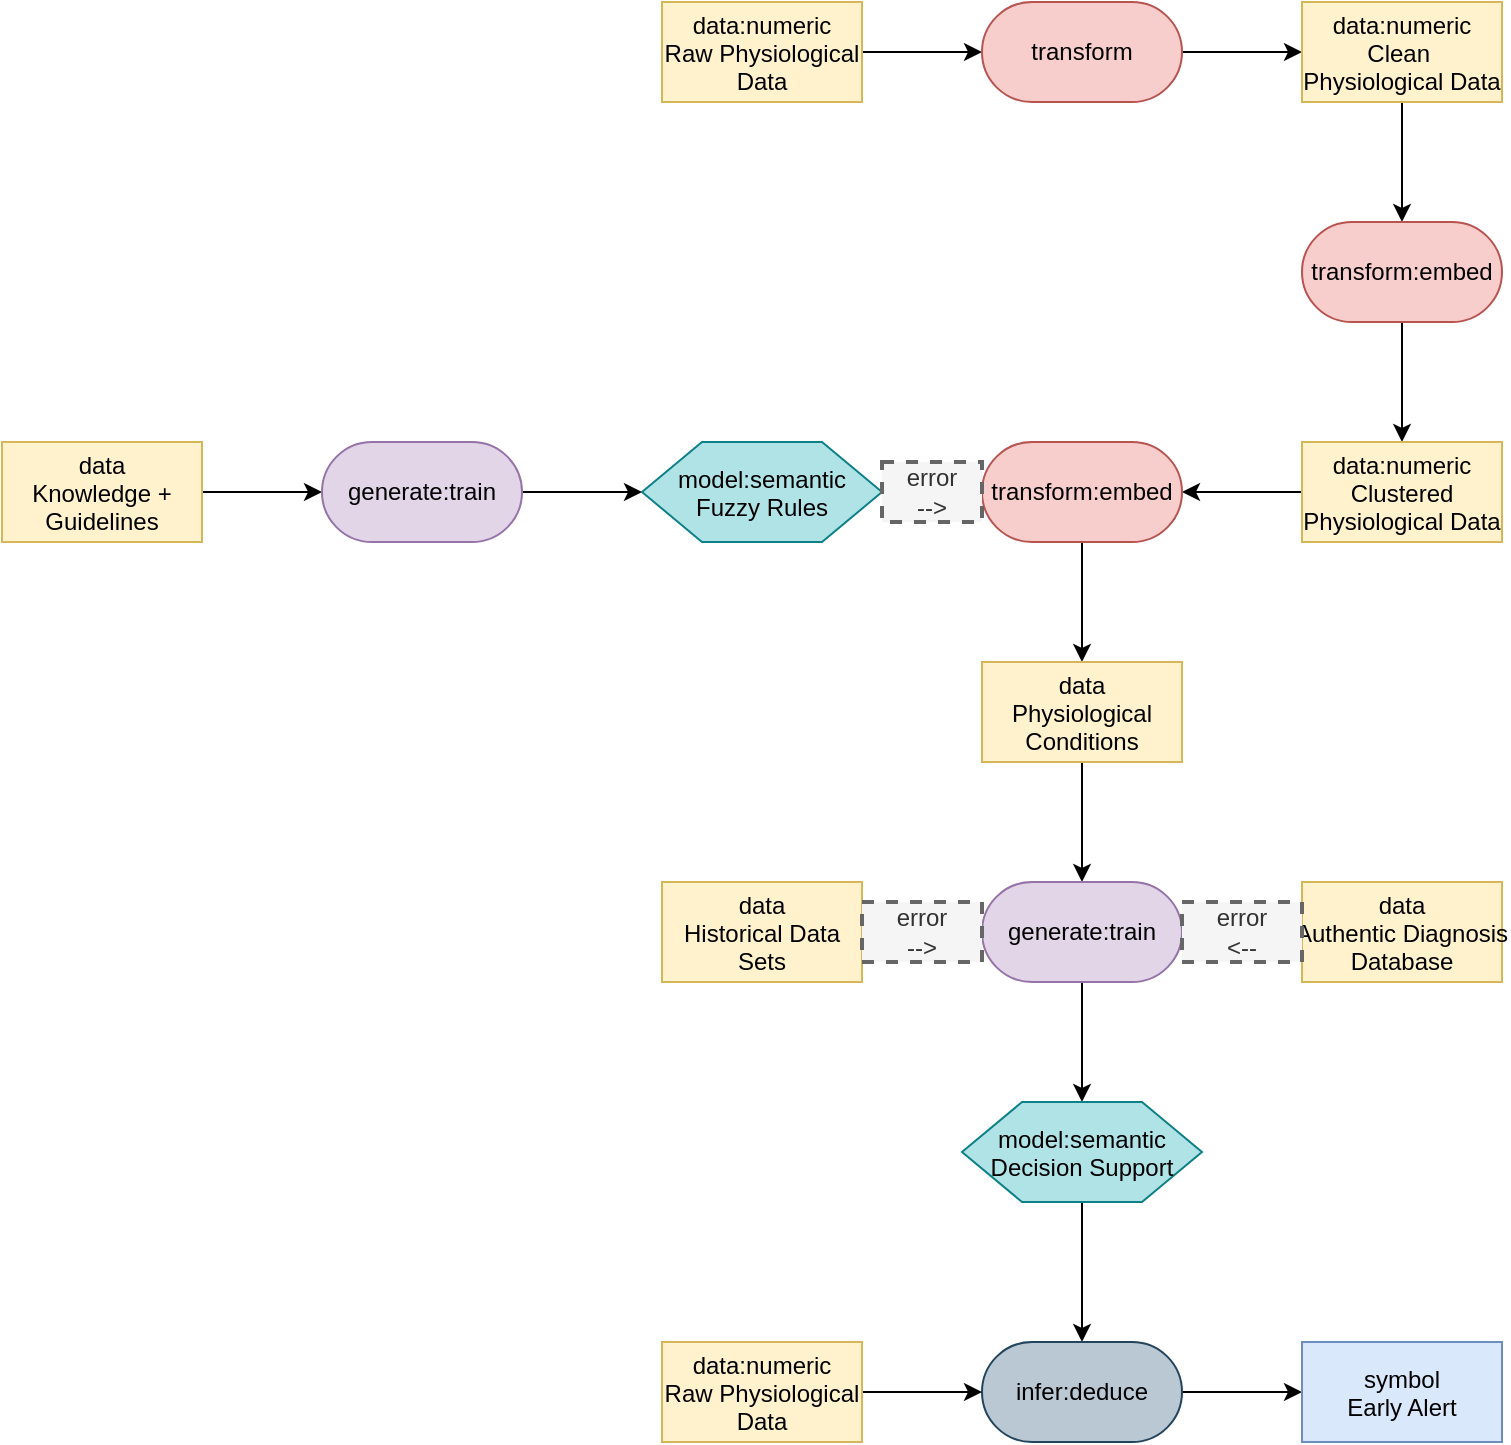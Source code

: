 <mxfile version="27.1.6" pages="2">
  <diagram name="Page-1" id="tGjCxVL7hpo2FjN-qWHm">
    <mxGraphModel dx="1123" dy="673" grid="1" gridSize="10" guides="1" tooltips="1" connect="1" arrows="1" fold="1" page="1" pageScale="1" pageWidth="3300" pageHeight="4681" math="0" shadow="0">
      <root>
        <mxCell id="0" />
        <mxCell id="1" parent="0" />
        <mxCell id="nqzERDMHoJk18Q7nbyuS-3" style="edgeStyle=orthogonalEdgeStyle;rounded=0;orthogonalLoop=1;jettySize=auto;html=1;exitX=1;exitY=0.5;exitDx=0;exitDy=0;entryX=0;entryY=0.5;entryDx=0;entryDy=0;" parent="1" source="nqzERDMHoJk18Q7nbyuS-1" target="nqzERDMHoJk18Q7nbyuS-2" edge="1">
          <mxGeometry relative="1" as="geometry" />
        </mxCell>
        <mxCell id="nqzERDMHoJk18Q7nbyuS-1" value="data:numeric&#xa;Raw Physiological&#xa;Data" style="rectangle;fillColor=#fff2cc;strokeColor=#d6b656;" parent="1" name="data" vertex="1">
          <mxGeometry x="590" y="110" width="100" height="50" as="geometry" />
        </mxCell>
        <mxCell id="nqzERDMHoJk18Q7nbyuS-5" style="edgeStyle=orthogonalEdgeStyle;rounded=0;orthogonalLoop=1;jettySize=auto;html=1;exitX=1;exitY=0.5;exitDx=0;exitDy=0;entryX=0;entryY=0.5;entryDx=0;entryDy=0;" parent="1" source="nqzERDMHoJk18Q7nbyuS-2" target="nqzERDMHoJk18Q7nbyuS-4" edge="1">
          <mxGeometry relative="1" as="geometry" />
        </mxCell>
        <mxCell id="nqzERDMHoJk18Q7nbyuS-2" value="transform" style="rounded=1;whiteSpace=wrap;html=1;arcSize=50;fillColor=#f8cecc;strokeColor=#b85450;" parent="1" name="transform" vertex="1">
          <mxGeometry x="750" y="110" width="100" height="50" as="geometry" />
        </mxCell>
        <mxCell id="nqzERDMHoJk18Q7nbyuS-7" style="edgeStyle=orthogonalEdgeStyle;rounded=0;orthogonalLoop=1;jettySize=auto;html=1;exitX=0.5;exitY=1;exitDx=0;exitDy=0;entryX=0.5;entryY=0;entryDx=0;entryDy=0;" parent="1" source="nqzERDMHoJk18Q7nbyuS-4" target="nqzERDMHoJk18Q7nbyuS-6" edge="1">
          <mxGeometry relative="1" as="geometry" />
        </mxCell>
        <mxCell id="nqzERDMHoJk18Q7nbyuS-4" value="data:numeric&#xa;Clean &#xa;Physiological Data" style="rectangle;fillColor=#fff2cc;strokeColor=#d6b656;" parent="1" name="data" vertex="1">
          <mxGeometry x="910" y="110" width="100" height="50" as="geometry" />
        </mxCell>
        <mxCell id="nqzERDMHoJk18Q7nbyuS-9" style="edgeStyle=orthogonalEdgeStyle;rounded=0;orthogonalLoop=1;jettySize=auto;html=1;entryX=0.5;entryY=0;entryDx=0;entryDy=0;" parent="1" source="nqzERDMHoJk18Q7nbyuS-6" target="nqzERDMHoJk18Q7nbyuS-8" edge="1">
          <mxGeometry relative="1" as="geometry" />
        </mxCell>
        <mxCell id="nqzERDMHoJk18Q7nbyuS-6" value="transform:embed" style="rounded=1;whiteSpace=wrap;html=1;arcSize=50;fillColor=#f8cecc;strokeColor=#b85450;" parent="1" name="transform" vertex="1">
          <mxGeometry x="910" y="220" width="100" height="50" as="geometry" />
        </mxCell>
        <mxCell id="nqzERDMHoJk18Q7nbyuS-11" style="edgeStyle=orthogonalEdgeStyle;rounded=0;orthogonalLoop=1;jettySize=auto;html=1;exitX=0;exitY=0.5;exitDx=0;exitDy=0;entryX=1;entryY=0.5;entryDx=0;entryDy=0;" parent="1" source="nqzERDMHoJk18Q7nbyuS-8" target="nqzERDMHoJk18Q7nbyuS-10" edge="1">
          <mxGeometry relative="1" as="geometry" />
        </mxCell>
        <mxCell id="nqzERDMHoJk18Q7nbyuS-8" value="data:numeric&#xa;Clustered&#xa;Physiological Data" style="rectangle;fillColor=#fff2cc;strokeColor=#d6b656;" parent="1" name="data" vertex="1">
          <mxGeometry x="910" y="330" width="100" height="50" as="geometry" />
        </mxCell>
        <mxCell id="nqzERDMHoJk18Q7nbyuS-16" style="edgeStyle=orthogonalEdgeStyle;rounded=0;orthogonalLoop=1;jettySize=auto;html=1;entryX=0.5;entryY=0;entryDx=0;entryDy=0;" parent="1" source="nqzERDMHoJk18Q7nbyuS-10" target="nqzERDMHoJk18Q7nbyuS-15" edge="1">
          <mxGeometry relative="1" as="geometry" />
        </mxCell>
        <mxCell id="nqzERDMHoJk18Q7nbyuS-10" value="transform:embed" style="rounded=1;whiteSpace=wrap;html=1;arcSize=50;fillColor=#f8cecc;strokeColor=#b85450;" parent="1" name="transform" vertex="1">
          <mxGeometry x="750" y="330" width="100" height="50" as="geometry" />
        </mxCell>
        <mxCell id="nqzERDMHoJk18Q7nbyuS-12" value="model:semantic&#xa;Fuzzy Rules" style="shape=hexagon;perimeter=hexagonPerimeter2;fillColor=#b0e3e6;strokeColor=#0e8088;" parent="1" name="model" vertex="1">
          <mxGeometry x="580" y="330" width="120" height="50" as="geometry" />
        </mxCell>
        <mxCell id="nqzERDMHoJk18Q7nbyuS-14" value="&lt;div&gt;error&lt;/div&gt;&lt;div&gt;--&amp;gt;&lt;/div&gt;" style="text;html=1;align=center;verticalAlign=middle;whiteSpace=wrap;rounded=0;dashed=1;fillColor=#f5f5f5;fontColor=#333333;strokeColor=#666666;strokeWidth=2;" parent="1" name="text" vertex="1">
          <mxGeometry x="700" y="340" width="50" height="30" as="geometry" />
        </mxCell>
        <mxCell id="nqzERDMHoJk18Q7nbyuS-24" style="edgeStyle=orthogonalEdgeStyle;rounded=0;orthogonalLoop=1;jettySize=auto;html=1;exitX=0.5;exitY=1;exitDx=0;exitDy=0;entryX=0.5;entryY=0;entryDx=0;entryDy=0;" parent="1" source="nqzERDMHoJk18Q7nbyuS-15" target="nqzERDMHoJk18Q7nbyuS-23" edge="1">
          <mxGeometry relative="1" as="geometry" />
        </mxCell>
        <mxCell id="nqzERDMHoJk18Q7nbyuS-15" value="data&#xa;Physiological&#xa;Conditions" style="rectangle;fillColor=#fff2cc;strokeColor=#d6b656;" parent="1" name="data" vertex="1">
          <mxGeometry x="750" y="440" width="100" height="50" as="geometry" />
        </mxCell>
        <mxCell id="nqzERDMHoJk18Q7nbyuS-19" style="edgeStyle=orthogonalEdgeStyle;rounded=0;orthogonalLoop=1;jettySize=auto;html=1;entryX=0;entryY=0.5;entryDx=0;entryDy=0;" parent="1" source="nqzERDMHoJk18Q7nbyuS-17" target="nqzERDMHoJk18Q7nbyuS-18" edge="1">
          <mxGeometry relative="1" as="geometry" />
        </mxCell>
        <mxCell id="nqzERDMHoJk18Q7nbyuS-17" value="data&#xa;Knowledge +&#xa;Guidelines" style="rectangle;fillColor=#fff2cc;strokeColor=#d6b656;" parent="1" name="data" vertex="1">
          <mxGeometry x="260" y="330" width="100" height="50" as="geometry" />
        </mxCell>
        <mxCell id="nqzERDMHoJk18Q7nbyuS-20" style="edgeStyle=orthogonalEdgeStyle;rounded=0;orthogonalLoop=1;jettySize=auto;html=1;entryX=0;entryY=0.5;entryDx=0;entryDy=0;" parent="1" source="nqzERDMHoJk18Q7nbyuS-18" target="nqzERDMHoJk18Q7nbyuS-12" edge="1">
          <mxGeometry relative="1" as="geometry" />
        </mxCell>
        <mxCell id="nqzERDMHoJk18Q7nbyuS-18" value="generate:train" style="rounded=1;whiteSpace=wrap;html=1;arcSize=50;fillColor=#e1d5e7;strokeColor=#9673a6;" parent="1" name="generate:train" vertex="1">
          <mxGeometry x="420" y="330" width="100" height="50" as="geometry" />
        </mxCell>
        <mxCell id="nqzERDMHoJk18Q7nbyuS-32" style="edgeStyle=orthogonalEdgeStyle;rounded=0;orthogonalLoop=1;jettySize=auto;html=1;exitX=0.5;exitY=1;exitDx=0;exitDy=0;entryX=0.5;entryY=0;entryDx=0;entryDy=0;" parent="1" source="nqzERDMHoJk18Q7nbyuS-23" target="nqzERDMHoJk18Q7nbyuS-31" edge="1">
          <mxGeometry relative="1" as="geometry" />
        </mxCell>
        <mxCell id="nqzERDMHoJk18Q7nbyuS-23" value="generate:train" style="rounded=1;whiteSpace=wrap;html=1;arcSize=50;fillColor=#e1d5e7;strokeColor=#9673a6;" parent="1" name="generate:train" vertex="1">
          <mxGeometry x="750" y="550" width="100" height="50" as="geometry" />
        </mxCell>
        <mxCell id="nqzERDMHoJk18Q7nbyuS-25" value="data&#xa;Historical Data&#xa;Sets" style="rectangle;fillColor=#fff2cc;strokeColor=#d6b656;" parent="1" name="data" vertex="1">
          <mxGeometry x="590" y="550" width="100" height="50" as="geometry" />
        </mxCell>
        <mxCell id="nqzERDMHoJk18Q7nbyuS-27" value="&lt;div&gt;error&lt;/div&gt;&lt;div&gt;--&amp;gt;&lt;/div&gt;" style="text;html=1;align=center;verticalAlign=middle;whiteSpace=wrap;rounded=0;dashed=1;fillColor=#f5f5f5;fontColor=#333333;strokeColor=#666666;strokeWidth=2;" parent="1" name="text" vertex="1">
          <mxGeometry x="690" y="560" width="60" height="30" as="geometry" />
        </mxCell>
        <mxCell id="nqzERDMHoJk18Q7nbyuS-29" value="data&#xa;Authentic Diagnosis&#xa;Database" style="rectangle;fillColor=#fff2cc;strokeColor=#d6b656;" parent="1" name="data" vertex="1">
          <mxGeometry x="910" y="550" width="100" height="50" as="geometry" />
        </mxCell>
        <mxCell id="nqzERDMHoJk18Q7nbyuS-30" value="&lt;div&gt;error&lt;/div&gt;&lt;div&gt;&amp;lt;--&lt;/div&gt;" style="text;html=1;align=center;verticalAlign=middle;whiteSpace=wrap;rounded=0;dashed=1;fillColor=#f5f5f5;fontColor=#333333;strokeColor=#666666;strokeWidth=2;" parent="1" name="text" vertex="1">
          <mxGeometry x="850" y="560" width="60" height="30" as="geometry" />
        </mxCell>
        <mxCell id="nqzERDMHoJk18Q7nbyuS-34" style="edgeStyle=orthogonalEdgeStyle;rounded=0;orthogonalLoop=1;jettySize=auto;html=1;exitX=0.5;exitY=1;exitDx=0;exitDy=0;entryX=0.5;entryY=0;entryDx=0;entryDy=0;" parent="1" source="nqzERDMHoJk18Q7nbyuS-31" target="nqzERDMHoJk18Q7nbyuS-33" edge="1">
          <mxGeometry relative="1" as="geometry" />
        </mxCell>
        <mxCell id="nqzERDMHoJk18Q7nbyuS-31" value="model:semantic&#xa;Decision Support" style="shape=hexagon;perimeter=hexagonPerimeter2;fillColor=#b0e3e6;strokeColor=#0e8088;" parent="1" name="model" vertex="1">
          <mxGeometry x="740" y="660" width="120" height="50" as="geometry" />
        </mxCell>
        <mxCell id="nqzERDMHoJk18Q7nbyuS-38" style="edgeStyle=orthogonalEdgeStyle;rounded=0;orthogonalLoop=1;jettySize=auto;html=1;exitX=1;exitY=0.5;exitDx=0;exitDy=0;entryX=0;entryY=0.5;entryDx=0;entryDy=0;" parent="1" source="nqzERDMHoJk18Q7nbyuS-33" target="nqzERDMHoJk18Q7nbyuS-37" edge="1">
          <mxGeometry relative="1" as="geometry" />
        </mxCell>
        <mxCell id="nqzERDMHoJk18Q7nbyuS-33" value="infer:deduce" style="rounded=1;whiteSpace=wrap;html=1;arcSize=50;fillColor=#bac8d3;strokeColor=#23445d;" parent="1" name="infer:deduce" vertex="1">
          <mxGeometry x="750" y="780" width="100" height="50" as="geometry" />
        </mxCell>
        <mxCell id="nqzERDMHoJk18Q7nbyuS-36" style="edgeStyle=orthogonalEdgeStyle;rounded=0;orthogonalLoop=1;jettySize=auto;html=1;entryX=0;entryY=0.5;entryDx=0;entryDy=0;" parent="1" source="nqzERDMHoJk18Q7nbyuS-35" target="nqzERDMHoJk18Q7nbyuS-33" edge="1">
          <mxGeometry relative="1" as="geometry" />
        </mxCell>
        <mxCell id="nqzERDMHoJk18Q7nbyuS-35" value="data:numeric&#xa;Raw Physiological&#xa;Data" style="rectangle;fillColor=#fff2cc;strokeColor=#d6b656;" parent="1" name="data" vertex="1">
          <mxGeometry x="590" y="780" width="100" height="50" as="geometry" />
        </mxCell>
        <mxCell id="nqzERDMHoJk18Q7nbyuS-37" value="symbol&#xa;Early Alert" style="rectangle;fillColor=#dae8fc;strokeColor=#6c8ebf;" parent="1" name="symbol" vertex="1">
          <mxGeometry x="910" y="780" width="100" height="50" as="geometry" />
        </mxCell>
      </root>
    </mxGraphModel>
  </diagram>
  <diagram name="Copy of Page-1" id="wb2IV98od28xgjfneRLS">
    <mxGraphModel dx="1572" dy="942" grid="1" gridSize="10" guides="1" tooltips="1" connect="1" arrows="1" fold="1" page="1" pageScale="1" pageWidth="3300" pageHeight="4681" math="0" shadow="0">
      <root>
        <mxCell id="NOf-meNE0s5x-lwI3fXN-0" />
        <mxCell id="NOf-meNE0s5x-lwI3fXN-1" parent="NOf-meNE0s5x-lwI3fXN-0" />
        <mxCell id="NOf-meNE0s5x-lwI3fXN-2" style="edgeStyle=orthogonalEdgeStyle;rounded=0;orthogonalLoop=1;jettySize=auto;html=1;exitX=1;exitY=0.5;exitDx=0;exitDy=0;entryX=0;entryY=0.5;entryDx=0;entryDy=0;" edge="1" parent="NOf-meNE0s5x-lwI3fXN-1" source="NOf-meNE0s5x-lwI3fXN-3" target="NOf-meNE0s5x-lwI3fXN-5">
          <mxGeometry relative="1" as="geometry" />
        </mxCell>
        <mxCell id="NOf-meNE0s5x-lwI3fXN-3" value="data:numeric&#xa;Raw Physiological&#xa;Data" style="rectangle;fillColor=#fff2cc;strokeColor=#d6b656;" name="data" vertex="1" parent="NOf-meNE0s5x-lwI3fXN-1">
          <mxGeometry x="590" y="110" width="100" height="50" as="geometry" />
        </mxCell>
        <mxCell id="NOf-meNE0s5x-lwI3fXN-4" style="edgeStyle=orthogonalEdgeStyle;rounded=0;orthogonalLoop=1;jettySize=auto;html=1;exitX=1;exitY=0.5;exitDx=0;exitDy=0;entryX=0;entryY=0.5;entryDx=0;entryDy=0;" edge="1" parent="NOf-meNE0s5x-lwI3fXN-1" source="NOf-meNE0s5x-lwI3fXN-5" target="NOf-meNE0s5x-lwI3fXN-7">
          <mxGeometry relative="1" as="geometry" />
        </mxCell>
        <mxCell id="NOf-meNE0s5x-lwI3fXN-5" value="transform" style="rounded=1;whiteSpace=wrap;html=1;arcSize=50;fillColor=#f8cecc;strokeColor=#b85450;" name="transform" vertex="1" parent="NOf-meNE0s5x-lwI3fXN-1">
          <mxGeometry x="750" y="110" width="100" height="50" as="geometry" />
        </mxCell>
        <mxCell id="NOf-meNE0s5x-lwI3fXN-6" style="edgeStyle=orthogonalEdgeStyle;rounded=0;orthogonalLoop=1;jettySize=auto;html=1;exitX=0.5;exitY=1;exitDx=0;exitDy=0;entryX=0.5;entryY=0;entryDx=0;entryDy=0;" edge="1" parent="NOf-meNE0s5x-lwI3fXN-1" source="NOf-meNE0s5x-lwI3fXN-7" target="NOf-meNE0s5x-lwI3fXN-9">
          <mxGeometry relative="1" as="geometry" />
        </mxCell>
        <mxCell id="NOf-meNE0s5x-lwI3fXN-7" value="data:numeric&#xa;Clean &#xa;Physiological Data" style="rectangle;fillColor=#fff2cc;strokeColor=#d6b656;" name="data" vertex="1" parent="NOf-meNE0s5x-lwI3fXN-1">
          <mxGeometry x="910" y="110" width="100" height="50" as="geometry" />
        </mxCell>
        <mxCell id="NOf-meNE0s5x-lwI3fXN-8" style="edgeStyle=orthogonalEdgeStyle;rounded=0;orthogonalLoop=1;jettySize=auto;html=1;entryX=0.5;entryY=0;entryDx=0;entryDy=0;" edge="1" parent="NOf-meNE0s5x-lwI3fXN-1" source="NOf-meNE0s5x-lwI3fXN-9" target="NOf-meNE0s5x-lwI3fXN-11">
          <mxGeometry relative="1" as="geometry" />
        </mxCell>
        <mxCell id="NOf-meNE0s5x-lwI3fXN-9" value="transform:embed" style="rounded=1;whiteSpace=wrap;html=1;arcSize=50;fillColor=#f8cecc;strokeColor=#b85450;" name="transform" vertex="1" parent="NOf-meNE0s5x-lwI3fXN-1">
          <mxGeometry x="910" y="220" width="100" height="50" as="geometry" />
        </mxCell>
        <mxCell id="NOf-meNE0s5x-lwI3fXN-10" style="edgeStyle=orthogonalEdgeStyle;rounded=0;orthogonalLoop=1;jettySize=auto;html=1;exitX=0;exitY=0.5;exitDx=0;exitDy=0;entryX=1;entryY=0.5;entryDx=0;entryDy=0;" edge="1" parent="NOf-meNE0s5x-lwI3fXN-1" source="NOf-meNE0s5x-lwI3fXN-11" target="NOf-meNE0s5x-lwI3fXN-13">
          <mxGeometry relative="1" as="geometry" />
        </mxCell>
        <mxCell id="NOf-meNE0s5x-lwI3fXN-11" value="data:numeric&#xa;Clustered&#xa;Physiological Data" style="rectangle;fillColor=#fff2cc;strokeColor=#d6b656;" name="data" vertex="1" parent="NOf-meNE0s5x-lwI3fXN-1">
          <mxGeometry x="910" y="330" width="100" height="50" as="geometry" />
        </mxCell>
        <mxCell id="NOf-meNE0s5x-lwI3fXN-12" style="edgeStyle=orthogonalEdgeStyle;rounded=0;orthogonalLoop=1;jettySize=auto;html=1;entryX=0.5;entryY=0;entryDx=0;entryDy=0;" edge="1" parent="NOf-meNE0s5x-lwI3fXN-1" source="NOf-meNE0s5x-lwI3fXN-13" target="NOf-meNE0s5x-lwI3fXN-17">
          <mxGeometry relative="1" as="geometry" />
        </mxCell>
        <mxCell id="NOf-meNE0s5x-lwI3fXN-13" value="transform:embed" style="rounded=1;whiteSpace=wrap;html=1;arcSize=50;fillColor=#f8cecc;strokeColor=#b85450;" name="transform" vertex="1" parent="NOf-meNE0s5x-lwI3fXN-1">
          <mxGeometry x="750" y="330" width="100" height="50" as="geometry" />
        </mxCell>
        <mxCell id="up3q4BBUscv9GiqMSPKw-0" style="edgeStyle=orthogonalEdgeStyle;rounded=0;orthogonalLoop=1;jettySize=auto;html=1;exitX=1;exitY=0.5;exitDx=0;exitDy=0;entryX=0;entryY=0.5;entryDx=0;entryDy=0;" edge="1" parent="NOf-meNE0s5x-lwI3fXN-1" source="NOf-meNE0s5x-lwI3fXN-14" target="NOf-meNE0s5x-lwI3fXN-13">
          <mxGeometry relative="1" as="geometry" />
        </mxCell>
        <mxCell id="NOf-meNE0s5x-lwI3fXN-14" value="model:semantic&#xa;Fuzzy Rules" style="shape=hexagon;perimeter=hexagonPerimeter2;fillColor=#b0e3e6;strokeColor=#0e8088;" name="model" vertex="1" parent="NOf-meNE0s5x-lwI3fXN-1" tooltip="⚠️ Node not part of any valid pattern.">
          <mxGeometry x="580" y="330" width="120" height="50" as="geometry" />
        </mxCell>
        <mxCell id="NOf-meNE0s5x-lwI3fXN-16" style="edgeStyle=orthogonalEdgeStyle;rounded=0;orthogonalLoop=1;jettySize=auto;html=1;exitX=0.5;exitY=1;exitDx=0;exitDy=0;entryX=0.5;entryY=0;entryDx=0;entryDy=0;" edge="1" parent="NOf-meNE0s5x-lwI3fXN-1" source="NOf-meNE0s5x-lwI3fXN-17" target="NOf-meNE0s5x-lwI3fXN-23">
          <mxGeometry relative="1" as="geometry" />
        </mxCell>
        <mxCell id="NOf-meNE0s5x-lwI3fXN-17" value="data&#xa;Physiological&#xa;Conditions" style="rectangle;fillColor=#fff2cc;strokeColor=#d6b656;" name="data" vertex="1" parent="NOf-meNE0s5x-lwI3fXN-1">
          <mxGeometry x="750" y="440" width="100" height="50" as="geometry" />
        </mxCell>
        <mxCell id="NOf-meNE0s5x-lwI3fXN-18" style="edgeStyle=orthogonalEdgeStyle;rounded=0;orthogonalLoop=1;jettySize=auto;html=1;entryX=0;entryY=0.5;entryDx=0;entryDy=0;" edge="1" parent="NOf-meNE0s5x-lwI3fXN-1" source="NOf-meNE0s5x-lwI3fXN-19" target="NOf-meNE0s5x-lwI3fXN-21">
          <mxGeometry relative="1" as="geometry" />
        </mxCell>
        <mxCell id="NOf-meNE0s5x-lwI3fXN-19" value="data&#xa;Knowledge +&#xa;Guidelines" style="rectangle;fillColor=#fff2cc;strokeColor=#d6b656;" name="data" vertex="1" parent="NOf-meNE0s5x-lwI3fXN-1">
          <mxGeometry x="260" y="330" width="100" height="50" as="geometry" />
        </mxCell>
        <mxCell id="NOf-meNE0s5x-lwI3fXN-20" style="edgeStyle=orthogonalEdgeStyle;rounded=0;orthogonalLoop=1;jettySize=auto;html=1;entryX=0;entryY=0.5;entryDx=0;entryDy=0;" edge="1" parent="NOf-meNE0s5x-lwI3fXN-1" source="NOf-meNE0s5x-lwI3fXN-21" target="NOf-meNE0s5x-lwI3fXN-14">
          <mxGeometry relative="1" as="geometry" />
        </mxCell>
        <mxCell id="NOf-meNE0s5x-lwI3fXN-21" value="generate:train" style="rounded=1;whiteSpace=wrap;html=1;arcSize=50;fillColor=#e1d5e7;strokeColor=#9673a6;" name="generate:train" vertex="1" parent="NOf-meNE0s5x-lwI3fXN-1">
          <mxGeometry x="420" y="330" width="100" height="50" as="geometry" />
        </mxCell>
        <mxCell id="NOf-meNE0s5x-lwI3fXN-22" style="edgeStyle=orthogonalEdgeStyle;rounded=0;orthogonalLoop=1;jettySize=auto;html=1;exitX=0.5;exitY=1;exitDx=0;exitDy=0;entryX=0.5;entryY=0;entryDx=0;entryDy=0;" edge="1" parent="NOf-meNE0s5x-lwI3fXN-1" source="NOf-meNE0s5x-lwI3fXN-23" target="NOf-meNE0s5x-lwI3fXN-29">
          <mxGeometry relative="1" as="geometry" />
        </mxCell>
        <mxCell id="NOf-meNE0s5x-lwI3fXN-23" value="generate:train" style="rounded=1;whiteSpace=wrap;html=1;arcSize=50;fillColor=#e1d5e7;strokeColor=#9673a6;" name="generate:train" vertex="1" parent="NOf-meNE0s5x-lwI3fXN-1">
          <mxGeometry x="750" y="550" width="100" height="50" as="geometry" />
        </mxCell>
        <mxCell id="up3q4BBUscv9GiqMSPKw-1" style="edgeStyle=orthogonalEdgeStyle;rounded=0;orthogonalLoop=1;jettySize=auto;html=1;exitX=1;exitY=0.5;exitDx=0;exitDy=0;entryX=0;entryY=0.5;entryDx=0;entryDy=0;" edge="1" parent="NOf-meNE0s5x-lwI3fXN-1" source="NOf-meNE0s5x-lwI3fXN-24" target="NOf-meNE0s5x-lwI3fXN-23">
          <mxGeometry relative="1" as="geometry" />
        </mxCell>
        <mxCell id="NOf-meNE0s5x-lwI3fXN-24" value="data&#xa;Historical Data&#xa;Sets" style="rectangle;fillColor=#fff2cc;strokeColor=#d6b656;" name="data" vertex="1" parent="NOf-meNE0s5x-lwI3fXN-1">
          <mxGeometry x="590" y="550" width="100" height="50" as="geometry" />
        </mxCell>
        <mxCell id="up3q4BBUscv9GiqMSPKw-2" style="edgeStyle=orthogonalEdgeStyle;rounded=0;orthogonalLoop=1;jettySize=auto;html=1;exitX=0;exitY=0.5;exitDx=0;exitDy=0;entryX=1;entryY=0.5;entryDx=0;entryDy=0;" edge="1" parent="NOf-meNE0s5x-lwI3fXN-1" source="NOf-meNE0s5x-lwI3fXN-26" target="NOf-meNE0s5x-lwI3fXN-23">
          <mxGeometry relative="1" as="geometry" />
        </mxCell>
        <mxCell id="NOf-meNE0s5x-lwI3fXN-26" value="data&#xa;Authentic Diagnosis&#xa;Database" style="rectangle;fillColor=#fff2cc;strokeColor=#d6b656;" name="data" vertex="1" parent="NOf-meNE0s5x-lwI3fXN-1">
          <mxGeometry x="910" y="550" width="100" height="50" as="geometry" />
        </mxCell>
        <mxCell id="NOf-meNE0s5x-lwI3fXN-28" style="edgeStyle=orthogonalEdgeStyle;rounded=0;orthogonalLoop=1;jettySize=auto;html=1;exitX=0.5;exitY=1;exitDx=0;exitDy=0;entryX=0.5;entryY=0;entryDx=0;entryDy=0;" edge="1" parent="NOf-meNE0s5x-lwI3fXN-1" source="NOf-meNE0s5x-lwI3fXN-29" target="NOf-meNE0s5x-lwI3fXN-31">
          <mxGeometry relative="1" as="geometry" />
        </mxCell>
        <mxCell id="NOf-meNE0s5x-lwI3fXN-29" value="model:semantic&#xa;Decision Support" style="shape=hexagon;perimeter=hexagonPerimeter2;fillColor=#b0e3e6;strokeColor=#0e8088;" name="model" vertex="1" parent="NOf-meNE0s5x-lwI3fXN-1">
          <mxGeometry x="740" y="660" width="120" height="50" as="geometry" />
        </mxCell>
        <mxCell id="NOf-meNE0s5x-lwI3fXN-30" style="edgeStyle=orthogonalEdgeStyle;rounded=0;orthogonalLoop=1;jettySize=auto;html=1;exitX=1;exitY=0.5;exitDx=0;exitDy=0;entryX=0;entryY=0.5;entryDx=0;entryDy=0;" edge="1" parent="NOf-meNE0s5x-lwI3fXN-1" source="NOf-meNE0s5x-lwI3fXN-31" target="NOf-meNE0s5x-lwI3fXN-34">
          <mxGeometry relative="1" as="geometry" />
        </mxCell>
        <mxCell id="NOf-meNE0s5x-lwI3fXN-31" value="infer:deduce" style="rounded=1;whiteSpace=wrap;html=1;arcSize=50;fillColor=#bac8d3;strokeColor=#23445d;" name="infer:deduce" vertex="1" parent="NOf-meNE0s5x-lwI3fXN-1">
          <mxGeometry x="750" y="780" width="100" height="50" as="geometry" />
        </mxCell>
        <mxCell id="NOf-meNE0s5x-lwI3fXN-32" style="edgeStyle=orthogonalEdgeStyle;rounded=0;orthogonalLoop=1;jettySize=auto;html=1;entryX=0;entryY=0.5;entryDx=0;entryDy=0;" edge="1" parent="NOf-meNE0s5x-lwI3fXN-1" source="NOf-meNE0s5x-lwI3fXN-33" target="NOf-meNE0s5x-lwI3fXN-31">
          <mxGeometry relative="1" as="geometry" />
        </mxCell>
        <mxCell id="NOf-meNE0s5x-lwI3fXN-33" value="data:numeric&#xa;Raw Physiological&#xa;Data" style="rectangle;fillColor=#fff2cc;strokeColor=#d6b656;" name="data" vertex="1" parent="NOf-meNE0s5x-lwI3fXN-1">
          <mxGeometry x="590" y="780" width="100" height="50" as="geometry" />
        </mxCell>
        <mxCell id="NOf-meNE0s5x-lwI3fXN-34" value="symbol&#xa;Early Alert" style="rectangle;fillColor=#dae8fc;strokeColor=#6c8ebf;" name="symbol" vertex="1" parent="NOf-meNE0s5x-lwI3fXN-1">
          <mxGeometry x="910" y="780" width="100" height="50" as="geometry" />
        </mxCell>
      </root>
    </mxGraphModel>
  </diagram>
</mxfile>
